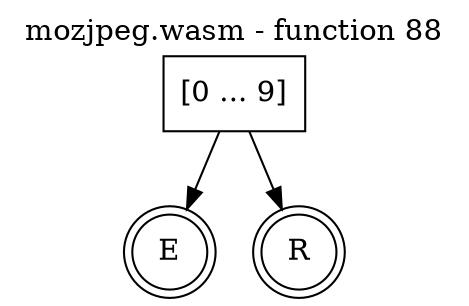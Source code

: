 digraph finite_state_machine {
    label = "mozjpeg.wasm - function 88"
    labelloc =  t
    labelfontsize = 16
    labelfontcolor = black
    labelfontname = "Helvetica"
    node [shape = doublecircle]; E R ;
    node [shape = box];
    node [shape=box, color=black, style=solid] 0[label="[0 ... 9]"]
    0 -> E;
    0 -> R;
}
